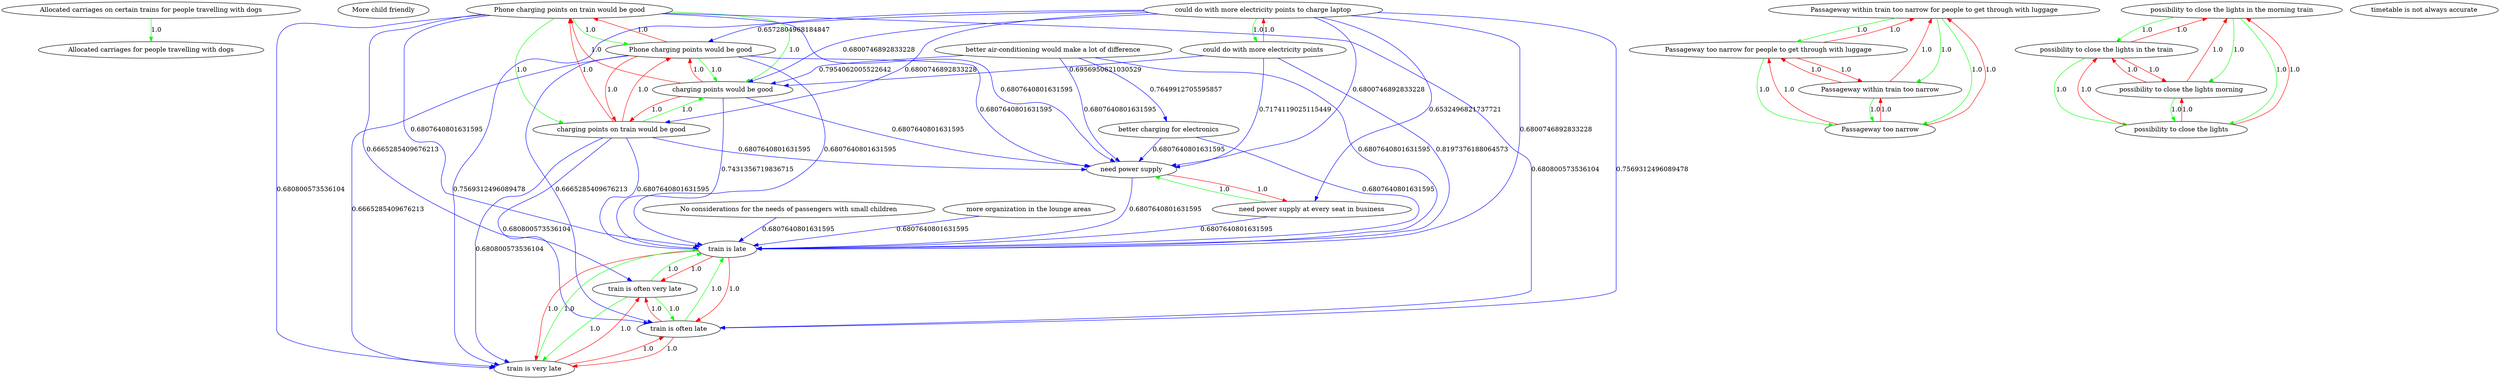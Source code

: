 digraph rawGraph {
"Allocated carriages on certain trains for people travelling with dogs";"Allocated carriages for people travelling with dogs";"More child friendly";"No considerations for the needs of passengers with small children";"Passageway within train too narrow for people to get through with luggage";"Passageway too narrow for people to get through with luggage";"Passageway too narrow";"Passageway within train too narrow";"Phone charging points on train would be good";"Phone charging points would be good";"charging points would be good";"charging points on train would be good";"better air-conditioning would make a lot of difference";"better charging for electronics";"could do with more electricity points to charge laptop";"could do with more electricity points";"more organization in the lounge areas";"need power supply at every seat in business";"need power supply";"possibility to close the lights in the morning train";"possibility to close the lights in the train";"possibility to close the lights";"possibility to close the lights morning";"timetable is not always accurate";"train is often very late";"train is often late";"train is late";"train is very late";"Allocated carriages on certain trains for people travelling with dogs" -> "Allocated carriages for people travelling with dogs" [label=1.0] [color=green]
"Passageway within train too narrow for people to get through with luggage" -> "Passageway too narrow for people to get through with luggage" [label=1.0] [color=green]
"Passageway too narrow for people to get through with luggage" -> "Passageway too narrow" [label=1.0] [color=green]
"Passageway within train too narrow for people to get through with luggage" -> "Passageway within train too narrow" [label=1.0] [color=green]
"Passageway within train too narrow" -> "Passageway too narrow" [label=1.0] [color=green]
"Passageway within train too narrow for people to get through with luggage" -> "Passageway too narrow" [label=1.0] [color=green]
"Passageway too narrow for people to get through with luggage" -> "Passageway within train too narrow for people to get through with luggage" [label=1.0] [color=red]
"Passageway too narrow for people to get through with luggage" -> "Passageway within train too narrow" [label=1.0] [color=red]
"Passageway too narrow" -> "Passageway within train too narrow for people to get through with luggage" [label=1.0] [color=red]
"Passageway too narrow" -> "Passageway too narrow for people to get through with luggage" [label=1.0] [color=red]
"Passageway too narrow" -> "Passageway within train too narrow" [label=1.0] [color=red]
"Passageway within train too narrow" -> "Passageway within train too narrow for people to get through with luggage" [label=1.0] [color=red]
"Passageway within train too narrow" -> "Passageway too narrow for people to get through with luggage" [label=1.0] [color=red]
"Phone charging points on train would be good" -> "Phone charging points would be good" [label=1.0] [color=green]
"Phone charging points would be good" -> "charging points would be good" [label=1.0] [color=green]
"Phone charging points on train would be good" -> "charging points on train would be good" [label=1.0] [color=green]
"charging points on train would be good" -> "charging points would be good" [label=1.0] [color=green]
"Phone charging points on train would be good" -> "charging points would be good" [label=1.0] [color=green]
"Phone charging points would be good" -> "Phone charging points on train would be good" [label=1.0] [color=red]
"Phone charging points would be good" -> "charging points on train would be good" [label=1.0] [color=red]
"charging points would be good" -> "Phone charging points on train would be good" [label=1.0] [color=red]
"charging points would be good" -> "Phone charging points would be good" [label=1.0] [color=red]
"charging points would be good" -> "charging points on train would be good" [label=1.0] [color=red]
"charging points on train would be good" -> "Phone charging points on train would be good" [label=1.0] [color=red]
"charging points on train would be good" -> "Phone charging points would be good" [label=1.0] [color=red]
"better air-conditioning would make a lot of difference" -> "charging points would be good" [label=0.7954062005522642] [color=blue]
"better air-conditioning would make a lot of difference" -> "better charging for electronics" [label=0.7649912705595857] [color=blue]
"could do with more electricity points to charge laptop" -> "could do with more electricity points" [label=1.0] [color=green]
"could do with more electricity points" -> "could do with more electricity points to charge laptop" [label=1.0] [color=red]
"could do with more electricity points" -> "charging points would be good" [label=0.6956950621030529] [color=blue]
"could do with more electricity points to charge laptop" -> "charging points on train would be good" [label=0.6800746892833228] [color=blue]
"could do with more electricity points to charge laptop" -> "Phone charging points would be good" [label=0.6572804968184847] [color=blue]
"need power supply at every seat in business" -> "need power supply" [label=1.0] [color=green]
"need power supply" -> "need power supply at every seat in business" [label=1.0] [color=red]
"charging points would be good" -> "need power supply" [label=0.6807640801631595] [color=blue]
"better charging for electronics" -> "need power supply" [label=0.6807640801631595] [color=blue]
"better air-conditioning would make a lot of difference" -> "need power supply" [label=0.6807640801631595] [color=blue]
"could do with more electricity points" -> "need power supply" [label=0.7174119025115449] [color=blue]
"could do with more electricity points to charge laptop" -> "need power supply at every seat in business" [label=0.6532496821737721] [color=blue]
"possibility to close the lights in the morning train" -> "possibility to close the lights in the train" [label=1.0] [color=green]
"possibility to close the lights in the train" -> "possibility to close the lights" [label=1.0] [color=green]
"possibility to close the lights in the morning train" -> "possibility to close the lights morning" [label=1.0] [color=green]
"possibility to close the lights morning" -> "possibility to close the lights" [label=1.0] [color=green]
"possibility to close the lights in the morning train" -> "possibility to close the lights" [label=1.0] [color=green]
"possibility to close the lights in the train" -> "possibility to close the lights in the morning train" [label=1.0] [color=red]
"possibility to close the lights in the train" -> "possibility to close the lights morning" [label=1.0] [color=red]
"possibility to close the lights" -> "possibility to close the lights in the morning train" [label=1.0] [color=red]
"possibility to close the lights" -> "possibility to close the lights in the train" [label=1.0] [color=red]
"possibility to close the lights" -> "possibility to close the lights morning" [label=1.0] [color=red]
"possibility to close the lights morning" -> "possibility to close the lights in the morning train" [label=1.0] [color=red]
"possibility to close the lights morning" -> "possibility to close the lights in the train" [label=1.0] [color=red]
"train is often very late" -> "train is often late" [label=1.0] [color=green]
"train is often late" -> "train is late" [label=1.0] [color=green]
"train is often very late" -> "train is very late" [label=1.0] [color=green]
"train is very late" -> "train is late" [label=1.0] [color=green]
"train is often very late" -> "train is late" [label=1.0] [color=green]
"train is often late" -> "train is often very late" [label=1.0] [color=red]
"train is often late" -> "train is very late" [label=1.0] [color=red]
"train is late" -> "train is often very late" [label=1.0] [color=red]
"train is late" -> "train is often late" [label=1.0] [color=red]
"train is late" -> "train is very late" [label=1.0] [color=red]
"train is very late" -> "train is often very late" [label=1.0] [color=red]
"train is very late" -> "train is often late" [label=1.0] [color=red]
"charging points would be good" -> "train is late" [label=0.7431356719836715] [color=blue]
"charging points on train would be good" -> "train is often late" [label=0.680800573536104] [color=blue]
"charging points on train would be good" -> "train is very late" [label=0.680800573536104] [color=blue]
"Phone charging points would be good" -> "train is often late" [label=0.6665285409676213] [color=blue]
"Phone charging points would be good" -> "train is very late" [label=0.6665285409676213] [color=blue]
"Phone charging points on train would be good" -> "train is often very late" [label=0.6665285409676213] [color=blue]
"better charging for electronics" -> "train is late" [label=0.6807640801631595] [color=blue]
"need power supply" -> "train is late" [label=0.6807640801631595] [color=blue]
"better air-conditioning would make a lot of difference" -> "train is late" [label=0.6807640801631595] [color=blue]
"more organization in the lounge areas" -> "train is late" [label=0.6807640801631595] [color=blue]
"could do with more electricity points" -> "train is late" [label=0.8197376188064573] [color=blue]
"could do with more electricity points to charge laptop" -> "train is often late" [label=0.7569312496089478] [color=blue]
"could do with more electricity points to charge laptop" -> "train is very late" [label=0.7569312496089478] [color=blue]
"No considerations for the needs of passengers with small children" -> "train is late" [label=0.6807640801631595] [color=blue]
"Phone charging points on train would be good" -> "need power supply" [label=0.6807640801631595] [color=blue]
"Phone charging points on train would be good" -> "train is often late" [label=0.680800573536104] [color=blue]
"Phone charging points on train would be good" -> "train is very late" [label=0.680800573536104] [color=blue]
"Phone charging points on train would be good" -> "train is late" [label=0.6807640801631595] [color=blue]
"Phone charging points would be good" -> "need power supply" [label=0.6807640801631595] [color=blue]
"Phone charging points would be good" -> "train is late" [label=0.6807640801631595] [color=blue]
"charging points on train would be good" -> "need power supply" [label=0.6807640801631595] [color=blue]
"charging points on train would be good" -> "train is late" [label=0.6807640801631595] [color=blue]
"could do with more electricity points to charge laptop" -> "charging points would be good" [label=0.6800746892833228] [color=blue]
"could do with more electricity points to charge laptop" -> "need power supply" [label=0.6800746892833228] [color=blue]
"could do with more electricity points to charge laptop" -> "train is late" [label=0.6800746892833228] [color=blue]
"need power supply at every seat in business" -> "train is late" [label=0.6807640801631595] [color=blue]
}